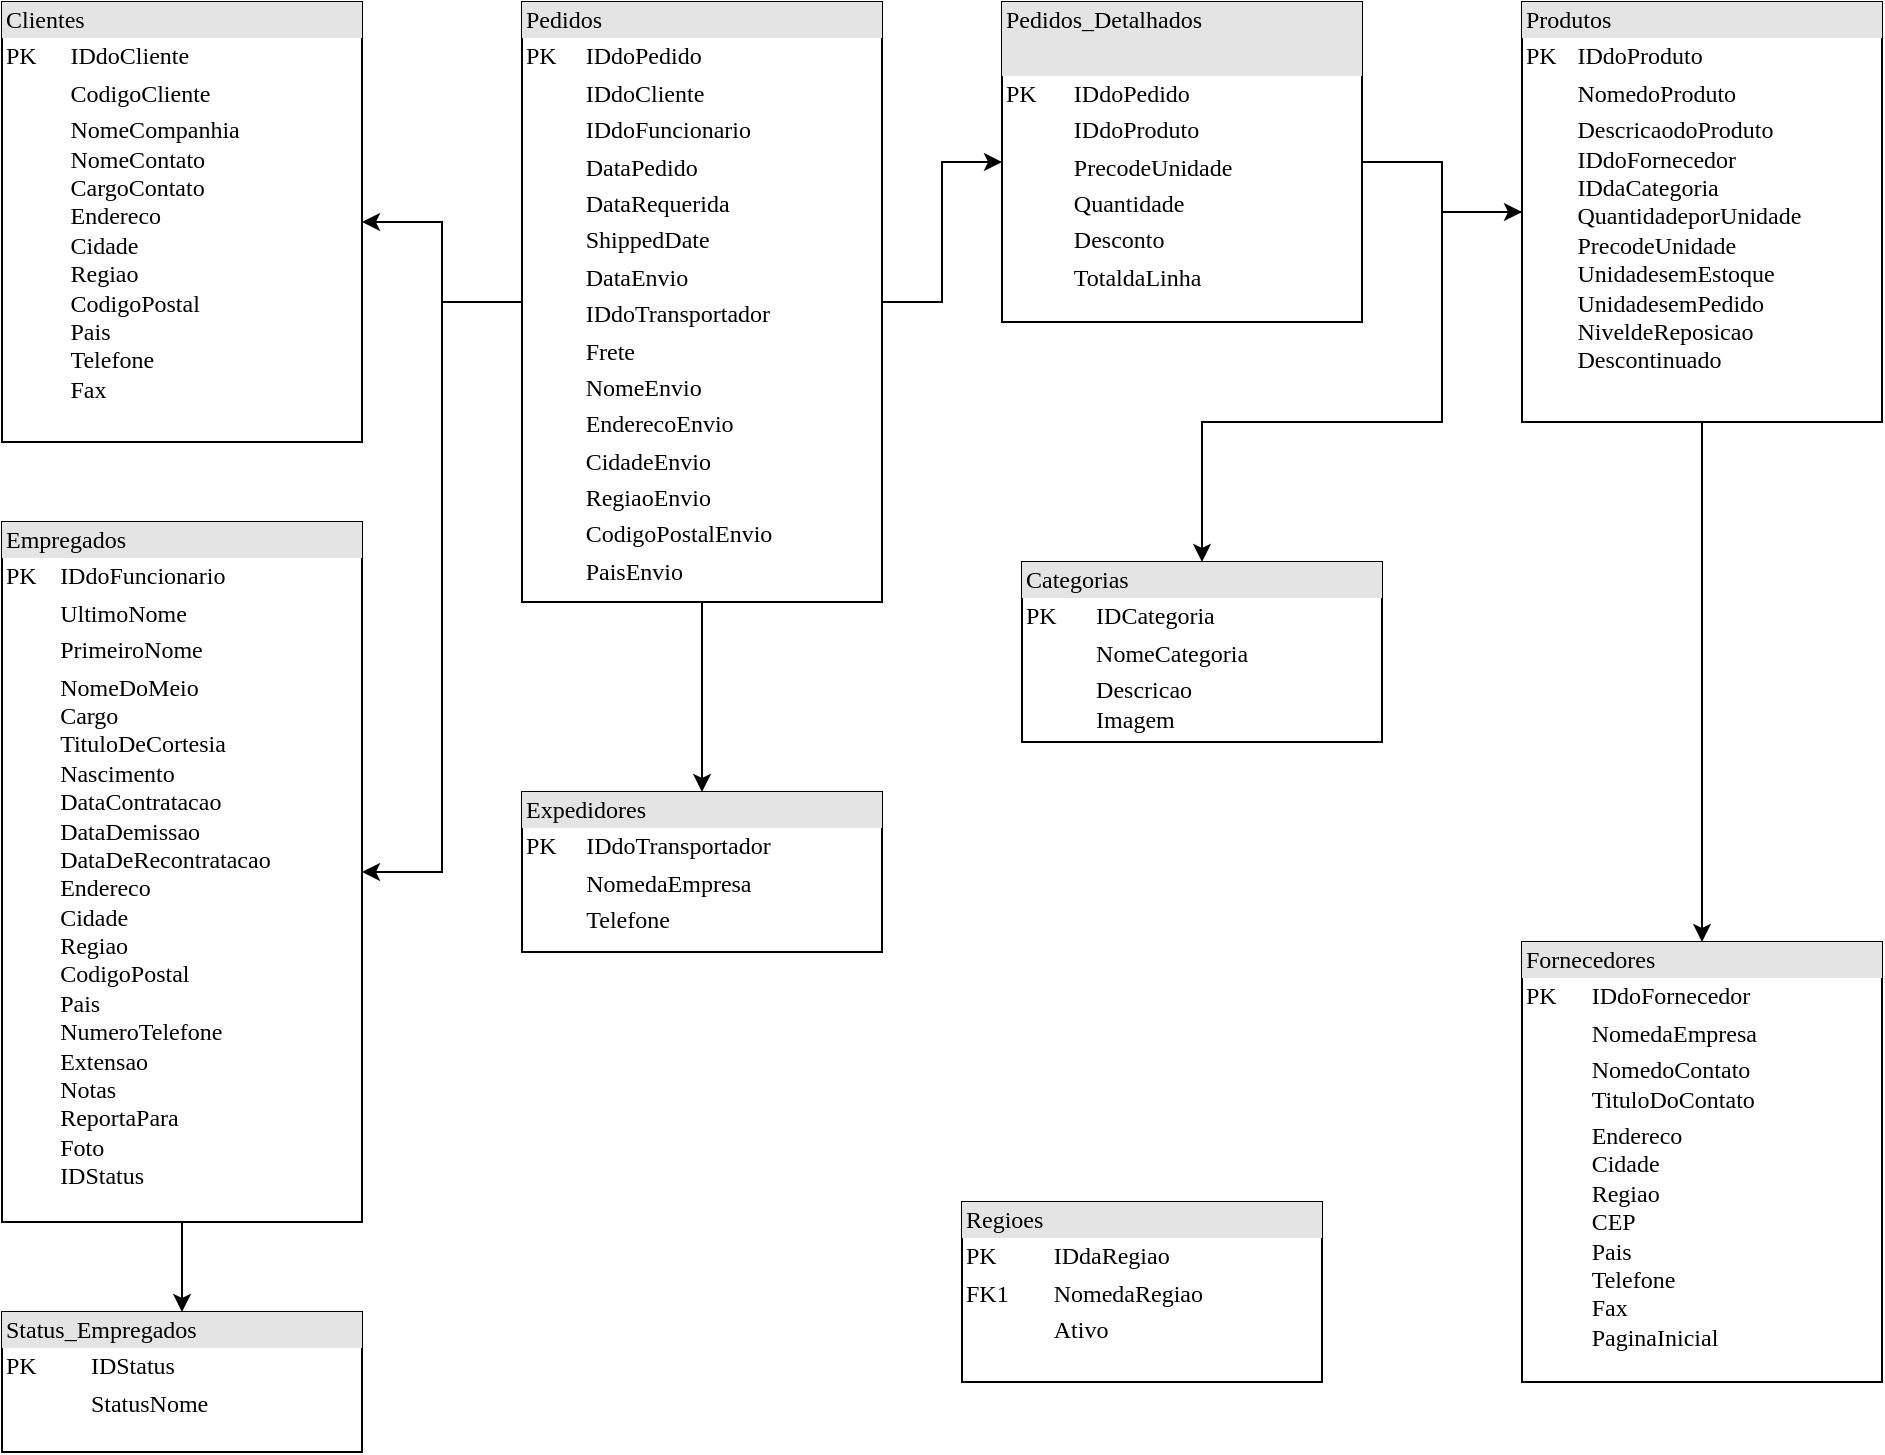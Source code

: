 <mxfile version="24.7.6">
  <diagram name="Page-1" id="2ca16b54-16f6-2749-3443-fa8db7711227">
    <mxGraphModel dx="1080" dy="586" grid="1" gridSize="10" guides="1" tooltips="1" connect="1" arrows="1" fold="1" page="1" pageScale="1" pageWidth="1100" pageHeight="850" background="none" math="0" shadow="0">
      <root>
        <mxCell id="0" />
        <mxCell id="1" parent="0" />
        <mxCell id="2ed32ef02a7f4228-1" value="&lt;div style=&quot;box-sizing:border-box;width:100%;background:#e4e4e4;padding:2px;&quot;&gt;Categorias&lt;/div&gt;&lt;table style=&quot;width:100%;font-size:1em;&quot; cellpadding=&quot;2&quot; cellspacing=&quot;0&quot;&gt;&lt;tbody&gt;&lt;tr&gt;&lt;td&gt;PK&lt;/td&gt;&lt;td&gt;IDCategoria&lt;/td&gt;&lt;/tr&gt;&lt;tr&gt;&lt;td&gt;&lt;br&gt;&lt;/td&gt;&lt;td&gt;NomeCategoria&lt;/td&gt;&lt;/tr&gt;&lt;tr&gt;&lt;td&gt;&lt;/td&gt;&lt;td&gt;Descricao&lt;br&gt;Imagem&lt;br&gt;&lt;/td&gt;&lt;/tr&gt;&lt;/tbody&gt;&lt;/table&gt;" style="verticalAlign=top;align=left;overflow=fill;html=1;rounded=0;shadow=0;comic=0;labelBackgroundColor=none;strokeWidth=1;fontFamily=Verdana;fontSize=12" parent="1" vertex="1">
          <mxGeometry x="590" y="330" width="180" height="90" as="geometry" />
        </mxCell>
        <mxCell id="EaH0vDjDeCF8O9Moqmkb-3" style="edgeStyle=orthogonalEdgeStyle;rounded=0;orthogonalLoop=1;jettySize=auto;html=1;" edge="1" parent="1" source="2ed32ef02a7f4228-2" target="2ed32ef02a7f4228-11">
          <mxGeometry relative="1" as="geometry" />
        </mxCell>
        <mxCell id="2ed32ef02a7f4228-2" value="&lt;div style=&quot;box-sizing: border-box ; width: 100% ; background: #e4e4e4 ; padding: 2px&quot;&gt;Pedidos_Detalhados&lt;/div&gt;&lt;div style=&quot;box-sizing: border-box ; width: 100% ; background: #e4e4e4 ; padding: 2px&quot;&gt;&lt;br&gt;&lt;/div&gt;&lt;table style=&quot;width: 100% ; font-size: 1em&quot; cellpadding=&quot;2&quot; cellspacing=&quot;0&quot;&gt;&lt;tbody&gt;&lt;tr&gt;&lt;td&gt;PK&lt;/td&gt;&lt;td&gt;IDdoPedido&lt;/td&gt;&lt;/tr&gt;&lt;tr&gt;&lt;td&gt;&lt;br&gt;&lt;/td&gt;&lt;td&gt;IDdoProduto&lt;/td&gt;&lt;/tr&gt;&lt;tr&gt;&lt;td&gt;&lt;/td&gt;&lt;td&gt;PrecodeUnidade&lt;/td&gt;&lt;/tr&gt;&lt;tr&gt;&lt;td&gt;&lt;br&gt;&lt;/td&gt;&lt;td&gt;Quantidade&lt;br&gt;&lt;/td&gt;&lt;/tr&gt;&lt;tr&gt;&lt;td&gt;&lt;br&gt;&lt;/td&gt;&lt;td&gt;Desconto&lt;br&gt;&lt;/td&gt;&lt;/tr&gt;&lt;tr&gt;&lt;td&gt;&lt;br&gt;&lt;/td&gt;&lt;td&gt;TotaldaLinha&lt;br&gt;&lt;/td&gt;&lt;/tr&gt;&lt;/tbody&gt;&lt;/table&gt;" style="verticalAlign=top;align=left;overflow=fill;html=1;rounded=0;shadow=0;comic=0;labelBackgroundColor=none;strokeWidth=1;fontFamily=Verdana;fontSize=12" parent="1" vertex="1">
          <mxGeometry x="580" y="50" width="180" height="160" as="geometry" />
        </mxCell>
        <mxCell id="2ed32ef02a7f4228-3" value="&lt;div style=&quot;box-sizing: border-box ; width: 100% ; background: #e4e4e4 ; padding: 2px&quot;&gt;Status_Empregados&lt;/div&gt;&lt;table style=&quot;width: 100% ; font-size: 1em&quot; cellpadding=&quot;2&quot; cellspacing=&quot;0&quot;&gt;&lt;tbody&gt;&lt;tr&gt;&lt;td&gt;PK&lt;/td&gt;&lt;td&gt;IDStatus&lt;/td&gt;&lt;/tr&gt;&lt;tr&gt;&lt;td&gt;&lt;br&gt;&lt;/td&gt;&lt;td&gt;StatusNome&lt;/td&gt;&lt;/tr&gt;&lt;tr&gt;&lt;td&gt;&lt;/td&gt;&lt;td&gt;&lt;br&gt;&lt;/td&gt;&lt;/tr&gt;&lt;tr&gt;&lt;td&gt;&lt;br&gt;&lt;/td&gt;&lt;td&gt;&lt;br&gt;&lt;/td&gt;&lt;/tr&gt;&lt;/tbody&gt;&lt;/table&gt;" style="verticalAlign=top;align=left;overflow=fill;html=1;rounded=0;shadow=0;comic=0;labelBackgroundColor=none;strokeWidth=1;fontFamily=Verdana;fontSize=12" parent="1" vertex="1">
          <mxGeometry x="80" y="705" width="180" height="70" as="geometry" />
        </mxCell>
        <mxCell id="EaH0vDjDeCF8O9Moqmkb-8" style="edgeStyle=orthogonalEdgeStyle;rounded=0;orthogonalLoop=1;jettySize=auto;html=1;" edge="1" parent="1" source="2ed32ef02a7f4228-4" target="2ed32ef02a7f4228-3">
          <mxGeometry relative="1" as="geometry" />
        </mxCell>
        <mxCell id="2ed32ef02a7f4228-4" value="&lt;div style=&quot;box-sizing: border-box ; width: 100% ; background: #e4e4e4 ; padding: 2px&quot;&gt;Empregados&lt;/div&gt;&lt;table style=&quot;width: 100% ; font-size: 1em&quot; cellpadding=&quot;2&quot; cellspacing=&quot;0&quot;&gt;&lt;tbody&gt;&lt;tr&gt;&lt;td&gt;PK&lt;/td&gt;&lt;td&gt;IDdoFuncionario&lt;/td&gt;&lt;/tr&gt;&lt;tr&gt;&lt;td&gt;&lt;br&gt;&lt;/td&gt;&lt;td&gt;UltimoNome&lt;/td&gt;&lt;/tr&gt;&lt;tr&gt;&lt;td&gt;&lt;/td&gt;&lt;td&gt;PrimeiroNome&lt;/td&gt;&lt;/tr&gt;&lt;tr&gt;&lt;td&gt;&lt;br&gt;&lt;/td&gt;&lt;td&gt;NomeDoMeio&lt;br&gt;Cargo&lt;br&gt;TituloDeCortesia&lt;br&gt;Nascimento&lt;br&gt;DataContratacao&lt;br&gt;DataDemissao&lt;br&gt;DataDeRecontratacao&lt;br&gt;Endereco&lt;br&gt;Cidade&lt;br&gt;Regiao&lt;br&gt;CodigoPostal&lt;br&gt;Pais&lt;br&gt;NumeroTelefone&lt;br&gt;Extensao&lt;br&gt;Notas&lt;br&gt;ReportaPara&lt;br&gt;Foto&lt;br&gt;IDStatus&lt;br&gt;&lt;/td&gt;&lt;/tr&gt;&lt;/tbody&gt;&lt;/table&gt;" style="verticalAlign=top;align=left;overflow=fill;html=1;rounded=0;shadow=0;comic=0;labelBackgroundColor=none;strokeWidth=1;fontFamily=Verdana;fontSize=12" parent="1" vertex="1">
          <mxGeometry x="80" y="310" width="180" height="350" as="geometry" />
        </mxCell>
        <mxCell id="2ed32ef02a7f4228-5" value="&lt;div style=&quot;box-sizing:border-box;width:100%;background:#e4e4e4;padding:2px;&quot;&gt;Clientes&lt;/div&gt;&lt;table style=&quot;width:100%;font-size:1em;&quot; cellpadding=&quot;2&quot; cellspacing=&quot;0&quot;&gt;&lt;tbody&gt;&lt;tr&gt;&lt;td&gt;PK&lt;/td&gt;&lt;td&gt;IDdoCliente&lt;/td&gt;&lt;/tr&gt;&lt;tr&gt;&lt;td&gt;&lt;br&gt;&lt;/td&gt;&lt;td&gt;CodigoCliente&lt;/td&gt;&lt;/tr&gt;&lt;tr&gt;&lt;td&gt;&lt;/td&gt;&lt;td&gt;NomeCompanhia&lt;br&gt;NomeContato&lt;br&gt;CargoContato&lt;br&gt;Endereco&lt;br&gt;Cidade&lt;br&gt;Regiao&lt;br&gt;CodigoPostal&lt;br&gt;Pais&lt;br&gt;Telefone&lt;br&gt;Fax&lt;br&gt;&lt;/td&gt;&lt;/tr&gt;&lt;/tbody&gt;&lt;/table&gt;" style="verticalAlign=top;align=left;overflow=fill;html=1;rounded=0;shadow=0;comic=0;labelBackgroundColor=none;strokeWidth=1;fontFamily=Verdana;fontSize=12" parent="1" vertex="1">
          <mxGeometry x="80" y="50" width="180" height="220" as="geometry" />
        </mxCell>
        <mxCell id="2ed32ef02a7f4228-7" value="&lt;div style=&quot;box-sizing: border-box ; width: 100% ; background: #e4e4e4 ; padding: 2px&quot;&gt;Fornecedores&lt;/div&gt;&lt;table style=&quot;width: 100% ; font-size: 1em&quot; cellpadding=&quot;2&quot; cellspacing=&quot;0&quot;&gt;&lt;tbody&gt;&lt;tr&gt;&lt;td&gt;PK&lt;/td&gt;&lt;td&gt;IDdoFornecedor&lt;/td&gt;&lt;/tr&gt;&lt;tr&gt;&lt;td&gt;&lt;/td&gt;&lt;td&gt;NomedaEmpresa&lt;/td&gt;&lt;/tr&gt;&lt;tr&gt;&lt;td&gt;&lt;/td&gt;&lt;td&gt;NomedoContato&lt;br&gt;TituloDoContato&lt;br&gt;&lt;/td&gt;&lt;/tr&gt;&lt;tr&gt;&lt;td&gt;&lt;/td&gt;&lt;td&gt;Endereco&lt;br&gt;Cidade&lt;br&gt;Regiao&lt;br&gt;CEP&lt;br&gt;Pais&lt;br&gt;Telefone&lt;br&gt;Fax&lt;br&gt;PaginaInicial&lt;br&gt;&lt;/td&gt;&lt;/tr&gt;&lt;/tbody&gt;&lt;/table&gt;" style="verticalAlign=top;align=left;overflow=fill;html=1;rounded=0;shadow=0;comic=0;labelBackgroundColor=none;strokeWidth=1;fontFamily=Verdana;fontSize=12" parent="1" vertex="1">
          <mxGeometry x="840" y="520" width="180" height="220" as="geometry" />
        </mxCell>
        <mxCell id="EaH0vDjDeCF8O9Moqmkb-2" style="edgeStyle=orthogonalEdgeStyle;rounded=0;orthogonalLoop=1;jettySize=auto;html=1;entryX=0;entryY=0.5;entryDx=0;entryDy=0;" edge="1" parent="1" source="2ed32ef02a7f4228-8" target="2ed32ef02a7f4228-2">
          <mxGeometry relative="1" as="geometry" />
        </mxCell>
        <mxCell id="EaH0vDjDeCF8O9Moqmkb-7" style="edgeStyle=orthogonalEdgeStyle;rounded=0;orthogonalLoop=1;jettySize=auto;html=1;entryX=1;entryY=0.5;entryDx=0;entryDy=0;" edge="1" parent="1" source="2ed32ef02a7f4228-8" target="2ed32ef02a7f4228-5">
          <mxGeometry relative="1" as="geometry" />
        </mxCell>
        <mxCell id="EaH0vDjDeCF8O9Moqmkb-9" style="edgeStyle=orthogonalEdgeStyle;rounded=0;orthogonalLoop=1;jettySize=auto;html=1;entryX=1;entryY=0.5;entryDx=0;entryDy=0;" edge="1" parent="1" source="2ed32ef02a7f4228-8" target="2ed32ef02a7f4228-4">
          <mxGeometry relative="1" as="geometry" />
        </mxCell>
        <mxCell id="EaH0vDjDeCF8O9Moqmkb-11" style="edgeStyle=orthogonalEdgeStyle;rounded=0;orthogonalLoop=1;jettySize=auto;html=1;" edge="1" parent="1" source="2ed32ef02a7f4228-8" target="2ed32ef02a7f4228-12">
          <mxGeometry relative="1" as="geometry" />
        </mxCell>
        <mxCell id="2ed32ef02a7f4228-8" value="&lt;div style=&quot;box-sizing: border-box ; width: 100% ; background: #e4e4e4 ; padding: 2px&quot;&gt;Pedidos&lt;/div&gt;&lt;table style=&quot;width: 100% ; font-size: 1em&quot; cellpadding=&quot;2&quot; cellspacing=&quot;0&quot;&gt;&lt;tbody&gt;&lt;tr&gt;&lt;td&gt;PK&lt;/td&gt;&lt;td&gt;IDdoPedido&lt;/td&gt;&lt;/tr&gt;&lt;tr&gt;&lt;td&gt;&lt;br&gt;&lt;/td&gt;&lt;td&gt;IDdoCliente&lt;/td&gt;&lt;/tr&gt;&lt;tr&gt;&lt;td&gt;&lt;/td&gt;&lt;td&gt;IDdoFuncionario&lt;/td&gt;&lt;/tr&gt;&lt;tr&gt;&lt;td&gt;&lt;br&gt;&lt;/td&gt;&lt;td&gt;DataPedido&lt;br&gt;&lt;/td&gt;&lt;/tr&gt;&lt;tr&gt;&lt;td&gt;&lt;br&gt;&lt;/td&gt;&lt;td&gt;DataRequerida&lt;br&gt;&lt;/td&gt;&lt;/tr&gt;&lt;tr&gt;&lt;td&gt;&lt;br&gt;&lt;/td&gt;&lt;td&gt;ShippedDate&lt;br&gt;&lt;/td&gt;&lt;/tr&gt;&lt;tr&gt;&lt;td&gt;&lt;br&gt;&lt;/td&gt;&lt;td&gt;DataEnvio&lt;br&gt;&lt;/td&gt;&lt;/tr&gt;&lt;tr&gt;&lt;td&gt;&lt;br&gt;&lt;/td&gt;&lt;td&gt;IDdoTransportador&lt;br&gt;&lt;/td&gt;&lt;/tr&gt;&lt;tr&gt;&lt;td&gt;&lt;br&gt;&lt;/td&gt;&lt;td&gt;Frete&lt;br&gt;&lt;/td&gt;&lt;/tr&gt;&lt;tr&gt;&lt;td&gt;&lt;br&gt;&lt;/td&gt;&lt;td&gt;NomeEnvio&lt;br&gt;&lt;/td&gt;&lt;/tr&gt;&lt;tr&gt;&lt;td&gt;&lt;br&gt;&lt;/td&gt;&lt;td&gt;EnderecoEnvio&lt;br&gt;&lt;/td&gt;&lt;/tr&gt;&lt;tr&gt;&lt;td&gt;&lt;br&gt;&lt;/td&gt;&lt;td&gt;CidadeEnvio&lt;br&gt;&lt;/td&gt;&lt;/tr&gt;&lt;tr&gt;&lt;td&gt;&lt;br&gt;&lt;/td&gt;&lt;td&gt;RegiaoEnvio&lt;br&gt;&lt;/td&gt;&lt;/tr&gt;&lt;tr&gt;&lt;td&gt;&lt;br&gt;&lt;/td&gt;&lt;td&gt;CodigoPostalEnvio&lt;br&gt;&lt;/td&gt;&lt;/tr&gt;&lt;tr&gt;&lt;td&gt;&lt;br&gt;&lt;/td&gt;&lt;td&gt;PaisEnvio&lt;br&gt;&lt;/td&gt;&lt;/tr&gt;&lt;tr&gt;&lt;td&gt;&lt;br&gt;&lt;/td&gt;&lt;td&gt;&lt;br&gt;&lt;/td&gt;&lt;/tr&gt;&lt;tr&gt;&lt;td&gt;&lt;br&gt;&lt;/td&gt;&lt;td&gt;&lt;br&gt;&lt;/td&gt;&lt;/tr&gt;&lt;/tbody&gt;&lt;/table&gt;" style="verticalAlign=top;align=left;overflow=fill;html=1;rounded=0;shadow=0;comic=0;labelBackgroundColor=none;strokeWidth=1;fontFamily=Verdana;fontSize=12" parent="1" vertex="1">
          <mxGeometry x="340" y="50" width="180" height="300" as="geometry" />
        </mxCell>
        <mxCell id="2ed32ef02a7f4228-10" value="&lt;div style=&quot;box-sizing: border-box ; width: 100% ; background: #e4e4e4 ; padding: 2px&quot;&gt;Regioes&lt;/div&gt;&lt;table style=&quot;width: 100% ; font-size: 1em&quot; cellpadding=&quot;2&quot; cellspacing=&quot;0&quot;&gt;&lt;tbody&gt;&lt;tr&gt;&lt;td&gt;PK&lt;/td&gt;&lt;td&gt;IDdaRegiao&lt;/td&gt;&lt;/tr&gt;&lt;tr&gt;&lt;td&gt;FK1&lt;/td&gt;&lt;td&gt;NomedaRegiao&lt;/td&gt;&lt;/tr&gt;&lt;tr&gt;&lt;td&gt;&lt;/td&gt;&lt;td&gt;Ativo&lt;/td&gt;&lt;/tr&gt;&lt;tr&gt;&lt;td&gt;&lt;br&gt;&lt;/td&gt;&lt;td&gt;&lt;/td&gt;&lt;/tr&gt;&lt;/tbody&gt;&lt;/table&gt;" style="verticalAlign=top;align=left;overflow=fill;html=1;rounded=0;shadow=0;comic=0;labelBackgroundColor=none;strokeWidth=1;fontFamily=Verdana;fontSize=12" parent="1" vertex="1">
          <mxGeometry x="560" y="650" width="180" height="90" as="geometry" />
        </mxCell>
        <mxCell id="EaH0vDjDeCF8O9Moqmkb-4" style="edgeStyle=orthogonalEdgeStyle;rounded=0;orthogonalLoop=1;jettySize=auto;html=1;entryX=0.5;entryY=0;entryDx=0;entryDy=0;" edge="1" parent="1" source="2ed32ef02a7f4228-11" target="2ed32ef02a7f4228-7">
          <mxGeometry relative="1" as="geometry" />
        </mxCell>
        <mxCell id="EaH0vDjDeCF8O9Moqmkb-10" style="edgeStyle=orthogonalEdgeStyle;rounded=0;orthogonalLoop=1;jettySize=auto;html=1;entryX=0.5;entryY=0;entryDx=0;entryDy=0;" edge="1" parent="1" source="2ed32ef02a7f4228-11" target="2ed32ef02a7f4228-1">
          <mxGeometry relative="1" as="geometry">
            <Array as="points">
              <mxPoint x="800" y="155" />
              <mxPoint x="800" y="260" />
              <mxPoint x="680" y="260" />
            </Array>
          </mxGeometry>
        </mxCell>
        <mxCell id="2ed32ef02a7f4228-11" value="&lt;div style=&quot;box-sizing:border-box;width:100%;background:#e4e4e4;padding:2px;&quot;&gt;Produtos&lt;/div&gt;&lt;table style=&quot;width:100%;font-size:1em;&quot; cellpadding=&quot;2&quot; cellspacing=&quot;0&quot;&gt;&lt;tbody&gt;&lt;tr&gt;&lt;td&gt;PK&lt;/td&gt;&lt;td&gt;IDdoProduto&lt;/td&gt;&lt;/tr&gt;&lt;tr&gt;&lt;td&gt;&lt;/td&gt;&lt;td&gt;NomedoProduto&lt;/td&gt;&lt;/tr&gt;&lt;tr&gt;&lt;td&gt;&lt;/td&gt;&lt;td&gt;DescricaodoProduto&lt;br&gt;IDdoFornecedor&lt;br&gt;IDdaCategoria&lt;br&gt;QuantidadeporUnidade&lt;br&gt;PrecodeUnidade&lt;br&gt;UnidadesemEstoque&lt;br&gt;UnidadesemPedido&lt;br&gt;NiveldeReposicao&lt;br&gt;Descontinuado&lt;br&gt;&lt;/td&gt;&lt;/tr&gt;&lt;/tbody&gt;&lt;/table&gt;" style="verticalAlign=top;align=left;overflow=fill;html=1;rounded=0;shadow=0;comic=0;labelBackgroundColor=none;strokeWidth=1;fontFamily=Verdana;fontSize=12" parent="1" vertex="1">
          <mxGeometry x="840" y="50" width="180" height="210" as="geometry" />
        </mxCell>
        <mxCell id="2ed32ef02a7f4228-12" value="&lt;div style=&quot;box-sizing: border-box ; width: 100% ; background: #e4e4e4 ; padding: 2px&quot;&gt;Expedidores&lt;/div&gt;&lt;table style=&quot;width: 100% ; font-size: 1em&quot; cellpadding=&quot;2&quot; cellspacing=&quot;0&quot;&gt;&lt;tbody&gt;&lt;tr&gt;&lt;td&gt;PK&lt;/td&gt;&lt;td&gt;IDdoTransportador&lt;/td&gt;&lt;/tr&gt;&lt;tr&gt;&lt;td&gt;&lt;br&gt;&lt;/td&gt;&lt;td&gt;NomedaEmpresa&lt;/td&gt;&lt;/tr&gt;&lt;tr&gt;&lt;td&gt;&lt;/td&gt;&lt;td&gt;Telefone&lt;/td&gt;&lt;/tr&gt;&lt;tr&gt;&lt;td&gt;&lt;br&gt;&lt;/td&gt;&lt;td&gt;&lt;/td&gt;&lt;/tr&gt;&lt;/tbody&gt;&lt;/table&gt;" style="verticalAlign=top;align=left;overflow=fill;html=1;rounded=0;shadow=0;comic=0;labelBackgroundColor=none;strokeWidth=1;fontFamily=Verdana;fontSize=12" parent="1" vertex="1">
          <mxGeometry x="340" y="445" width="180" height="80" as="geometry" />
        </mxCell>
      </root>
    </mxGraphModel>
  </diagram>
</mxfile>
